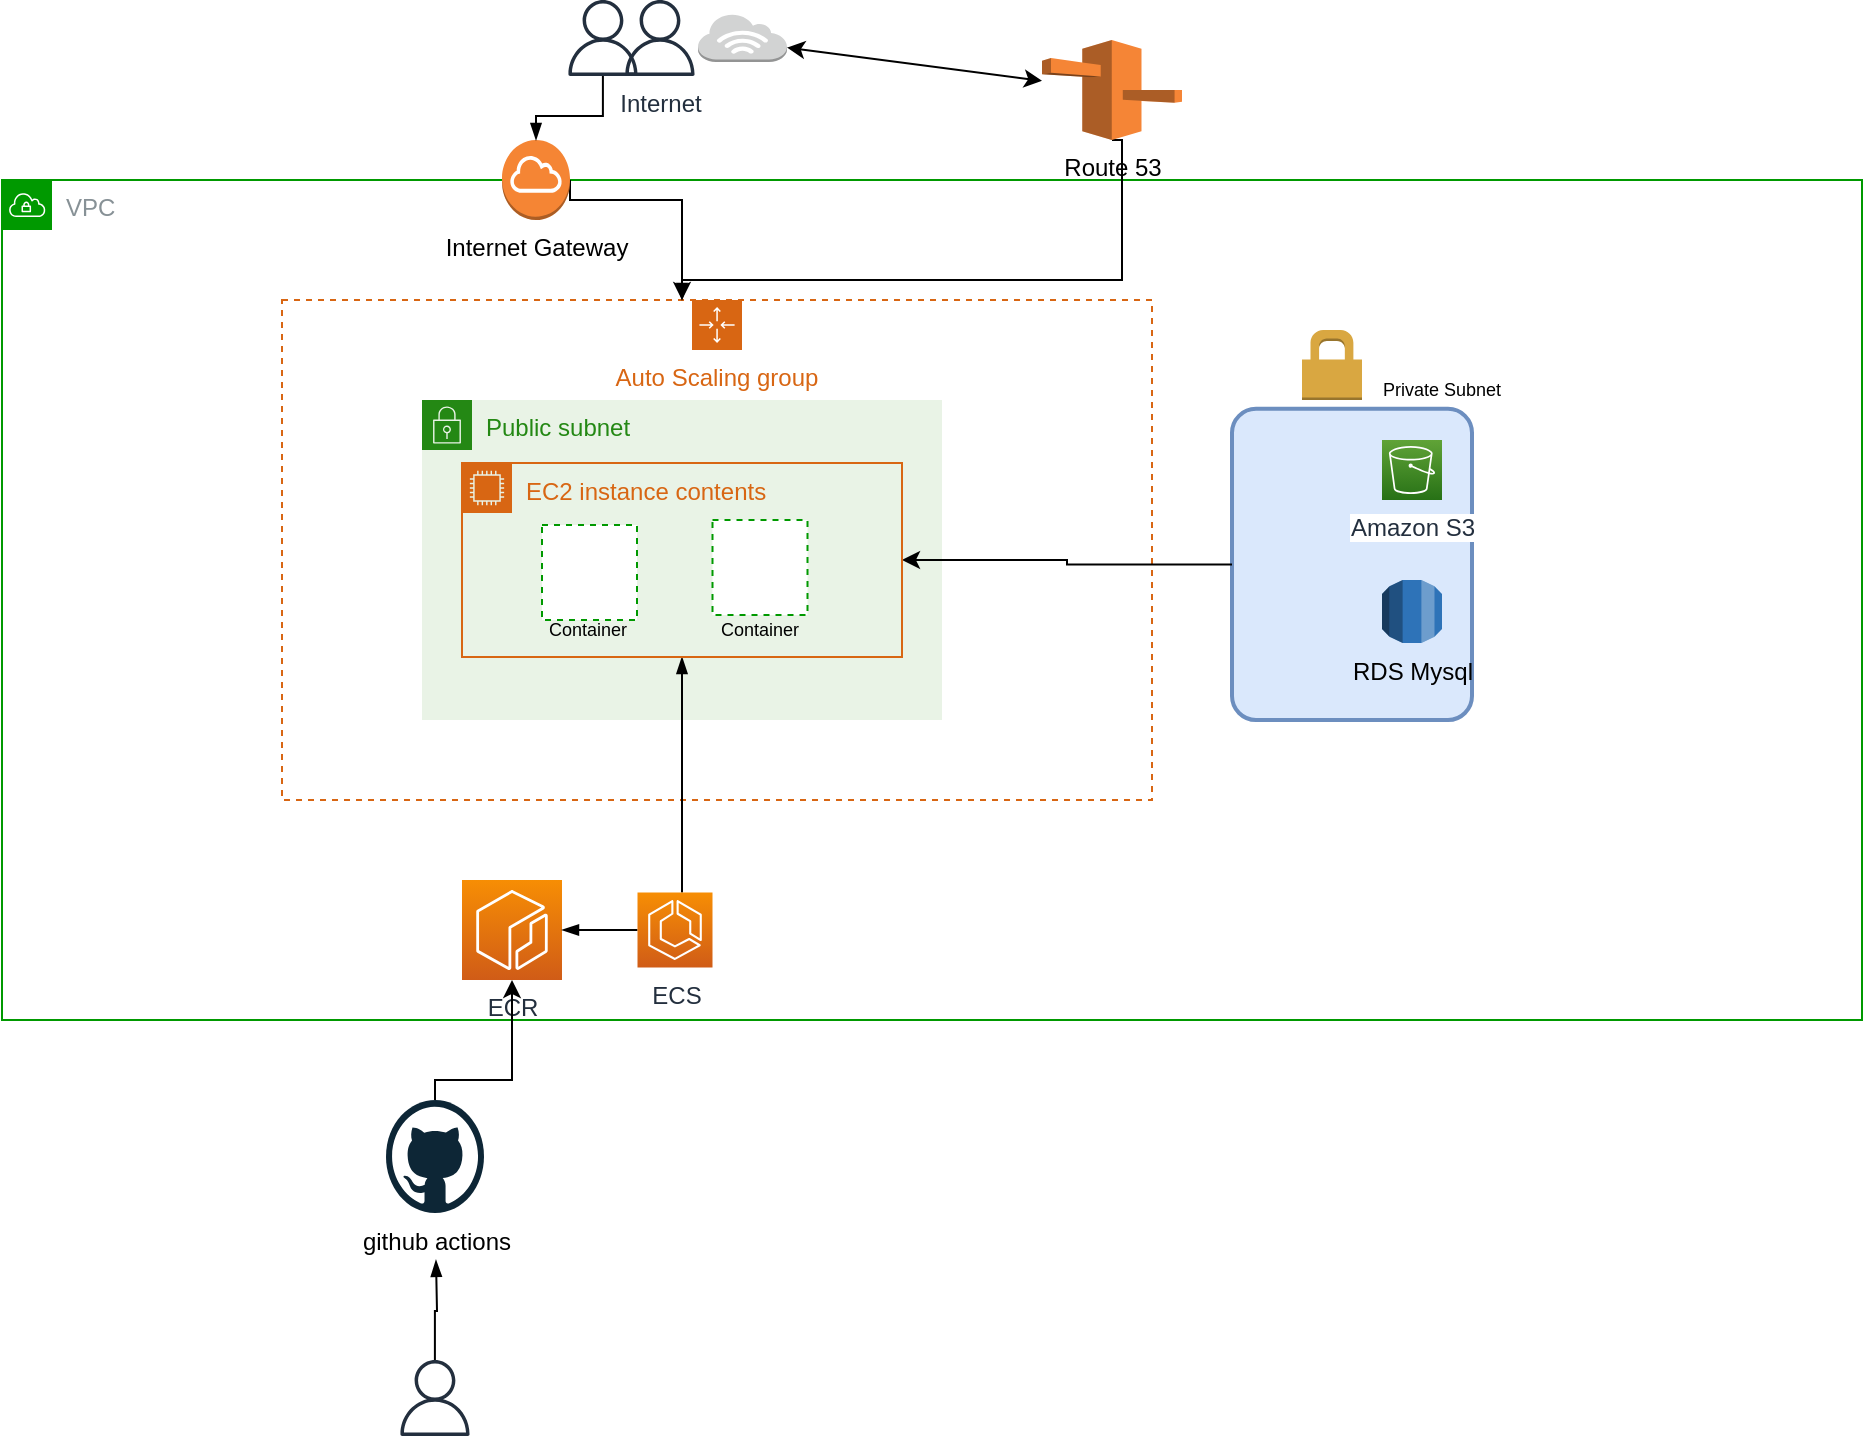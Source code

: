 <mxfile version="13.10.0" type="embed">
    <diagram id="Ht1M8jgEwFfnCIfOTk4-" name="Page-1">
        <mxGraphModel dx="898" dy="635" grid="1" gridSize="10" guides="1" tooltips="1" connect="1" arrows="1" fold="1" page="1" pageScale="1" pageWidth="1169" pageHeight="827" math="0" shadow="0">
            <root>
                <mxCell id="0"/>
                <mxCell id="1" parent="0"/>
                <mxCell id="80oOBuQybgI6wOpb_mNg-7" value="VPC" style="outlineConnect=0;gradientColor=none;html=1;whiteSpace=wrap;fontSize=12;fontStyle=0;shape=mxgraph.aws4.group;grIcon=mxgraph.aws4.group_vpc;fillColor=none;verticalAlign=top;align=left;spacingLeft=30;fontColor=#879196;dashed=0;strokeColor=#009900;" parent="1" vertex="1">
                    <mxGeometry x="80" y="90" width="930" height="420" as="geometry"/>
                </mxCell>
                <mxCell id="80oOBuQybgI6wOpb_mNg-19" value="" style="rounded=1;arcSize=10;dashed=0;fillColor=#dae8fc;strokeWidth=2;strokeColor=#6c8ebf;" parent="1" vertex="1">
                    <mxGeometry x="695" y="204.38" width="120" height="155.62" as="geometry"/>
                </mxCell>
                <mxCell id="80oOBuQybgI6wOpb_mNg-32" value="Public subnet" style="points=[[0,0],[0.25,0],[0.5,0],[0.75,0],[1,0],[1,0.25],[1,0.5],[1,0.75],[1,1],[0.75,1],[0.5,1],[0.25,1],[0,1],[0,0.75],[0,0.5],[0,0.25]];outlineConnect=0;gradientColor=none;html=1;whiteSpace=wrap;fontSize=12;fontStyle=0;shape=mxgraph.aws4.group;grIcon=mxgraph.aws4.group_security_group;grStroke=0;strokeColor=#248814;fillColor=#E9F3E6;verticalAlign=top;align=left;spacingLeft=30;fontColor=#248814;dashed=0;" parent="1" vertex="1">
                    <mxGeometry x="290" y="200" width="260" height="160" as="geometry"/>
                </mxCell>
                <mxCell id="80oOBuQybgI6wOpb_mNg-1" value="Auto Scaling group" style="points=[[0,0],[0.25,0],[0.5,0],[0.75,0],[1,0],[1,0.25],[1,0.5],[1,0.75],[1,1],[0.75,1],[0.5,1],[0.25,1],[0,1],[0,0.75],[0,0.5],[0,0.25]];outlineConnect=0;gradientColor=none;html=1;whiteSpace=wrap;fontSize=12;fontStyle=0;shape=mxgraph.aws4.groupCenter;grIcon=mxgraph.aws4.group_auto_scaling_group;grStroke=1;strokeColor=#D86613;fillColor=none;verticalAlign=top;align=center;fontColor=#D86613;dashed=1;spacingTop=25;" parent="1" vertex="1">
                    <mxGeometry x="220" y="150" width="435" height="250" as="geometry"/>
                </mxCell>
                <mxCell id="UEzPUAAOIrF-is8g5C7q-116" value="Amazon S3" style="outlineConnect=0;fontColor=#232F3E;gradientColor=#60A337;gradientDirection=north;fillColor=#277116;strokeColor=#ffffff;dashed=0;verticalLabelPosition=bottom;verticalAlign=top;align=center;html=1;fontSize=12;fontStyle=0;aspect=fixed;shape=mxgraph.aws4.resourceIcon;resIcon=mxgraph.aws4.s3;labelBackgroundColor=#ffffff;" parent="1" vertex="1">
                    <mxGeometry x="770" y="220" width="30" height="30" as="geometry"/>
                </mxCell>
                <mxCell id="80oOBuQybgI6wOpb_mNg-3" value="ECR" style="outlineConnect=0;fontColor=#232F3E;gradientColor=#F78E04;gradientDirection=north;fillColor=#D05C17;strokeColor=#ffffff;dashed=0;verticalLabelPosition=bottom;verticalAlign=top;align=center;html=1;fontSize=12;fontStyle=0;aspect=fixed;shape=mxgraph.aws4.resourceIcon;resIcon=mxgraph.aws4.ecr;" parent="1" vertex="1">
                    <mxGeometry x="310" y="440" width="50" height="50" as="geometry"/>
                </mxCell>
                <mxCell id="lsDsI2hCd1Bi6timIz1T-1" style="edgeStyle=orthogonalEdgeStyle;rounded=0;orthogonalLoop=1;jettySize=auto;html=1;entryX=0.5;entryY=1;entryDx=0;entryDy=0;endArrow=blockThin;endFill=1;" parent="1" source="80oOBuQybgI6wOpb_mNg-4" target="80oOBuQybgI6wOpb_mNg-33" edge="1">
                    <mxGeometry relative="1" as="geometry">
                        <Array as="points">
                            <mxPoint x="420" y="390"/>
                            <mxPoint x="420" y="390"/>
                        </Array>
                    </mxGeometry>
                </mxCell>
                <mxCell id="lsDsI2hCd1Bi6timIz1T-2" value="" style="edgeStyle=orthogonalEdgeStyle;rounded=0;orthogonalLoop=1;jettySize=auto;html=1;endArrow=blockThin;endFill=1;" parent="1" source="80oOBuQybgI6wOpb_mNg-4" target="80oOBuQybgI6wOpb_mNg-3" edge="1">
                    <mxGeometry relative="1" as="geometry"/>
                </mxCell>
                <mxCell id="80oOBuQybgI6wOpb_mNg-4" value="ECS" style="outlineConnect=0;fontColor=#232F3E;gradientColor=#F78E04;gradientDirection=north;fillColor=#D05C17;strokeColor=#ffffff;dashed=0;verticalLabelPosition=bottom;verticalAlign=top;align=center;html=1;fontSize=12;fontStyle=0;aspect=fixed;shape=mxgraph.aws4.resourceIcon;resIcon=mxgraph.aws4.ecs;" parent="1" vertex="1">
                    <mxGeometry x="397.75" y="446.25" width="37.5" height="37.5" as="geometry"/>
                </mxCell>
                <mxCell id="80oOBuQybgI6wOpb_mNg-9" value="RDS Mysql" style="outlineConnect=0;dashed=0;verticalLabelPosition=bottom;verticalAlign=top;align=center;html=1;shape=mxgraph.aws3.rds;fillColor=#2E73B8;gradientColor=none;" parent="1" vertex="1">
                    <mxGeometry x="770" y="290" width="30" height="31.5" as="geometry"/>
                </mxCell>
                <mxCell id="80oOBuQybgI6wOpb_mNg-14" style="edgeStyle=orthogonalEdgeStyle;rounded=0;orthogonalLoop=1;jettySize=auto;html=1;exitX=0.5;exitY=1;exitDx=0;exitDy=0;exitPerimeter=0;" parent="1" source="80oOBuQybgI6wOpb_mNg-12" target="80oOBuQybgI6wOpb_mNg-1" edge="1">
                    <mxGeometry relative="1" as="geometry">
                        <Array as="points">
                            <mxPoint x="640" y="70"/>
                            <mxPoint x="640" y="140"/>
                            <mxPoint x="420" y="140"/>
                        </Array>
                        <mxPoint x="410" y="160" as="targetPoint"/>
                    </mxGeometry>
                </mxCell>
                <mxCell id="80oOBuQybgI6wOpb_mNg-12" value="Route 53" style="outlineConnect=0;dashed=0;verticalLabelPosition=bottom;verticalAlign=top;align=center;html=1;shape=mxgraph.aws3.route_53;fillColor=#F58536;gradientColor=none;" parent="1" vertex="1">
                    <mxGeometry x="600" y="20" width="70" height="50" as="geometry"/>
                </mxCell>
                <mxCell id="80oOBuQybgI6wOpb_mNg-25" value="" style="edgeStyle=orthogonalEdgeStyle;rounded=0;orthogonalLoop=1;jettySize=auto;html=1;" parent="1" source="80oOBuQybgI6wOpb_mNg-19" target="80oOBuQybgI6wOpb_mNg-33" edge="1">
                    <mxGeometry relative="1" as="geometry"/>
                </mxCell>
                <mxCell id="80oOBuQybgI6wOpb_mNg-20" value="" style="dashed=0;html=1;shape=mxgraph.aws3.permissions;fillColor=#D9A741;gradientColor=none;dashed=0;strokeColor=#009900;" parent="1" vertex="1">
                    <mxGeometry x="730" y="165" width="30" height="35" as="geometry"/>
                </mxCell>
                <mxCell id="80oOBuQybgI6wOpb_mNg-23" style="edgeStyle=orthogonalEdgeStyle;rounded=0;orthogonalLoop=1;jettySize=auto;html=1;exitX=0.5;exitY=1;exitDx=0;exitDy=0;" parent="1" source="80oOBuQybgI6wOpb_mNg-19" target="80oOBuQybgI6wOpb_mNg-19" edge="1">
                    <mxGeometry relative="1" as="geometry"/>
                </mxCell>
                <mxCell id="80oOBuQybgI6wOpb_mNg-30" value="" style="edgeStyle=orthogonalEdgeStyle;rounded=0;orthogonalLoop=1;jettySize=auto;html=1;" parent="1" source="80oOBuQybgI6wOpb_mNg-8" target="80oOBuQybgI6wOpb_mNg-3" edge="1">
                    <mxGeometry relative="1" as="geometry">
                        <Array as="points">
                            <mxPoint x="335" y="540"/>
                        </Array>
                    </mxGeometry>
                </mxCell>
                <mxCell id="lsDsI2hCd1Bi6timIz1T-13" value="" style="edgeStyle=orthogonalEdgeStyle;rounded=0;jumpStyle=arc;orthogonalLoop=1;jettySize=auto;html=1;endArrow=blockThin;endFill=1;" parent="1" source="80oOBuQybgI6wOpb_mNg-29" edge="1">
                    <mxGeometry relative="1" as="geometry">
                        <mxPoint x="297" y="630" as="targetPoint"/>
                    </mxGeometry>
                </mxCell>
                <mxCell id="80oOBuQybgI6wOpb_mNg-29" value="" style="outlineConnect=0;fontColor=#232F3E;gradientColor=none;fillColor=#232F3E;strokeColor=none;dashed=0;verticalLabelPosition=bottom;verticalAlign=top;align=center;html=1;fontSize=12;fontStyle=0;aspect=fixed;pointerEvents=1;shape=mxgraph.aws4.user;" parent="1" vertex="1">
                    <mxGeometry x="277.5" y="679.97" width="38" height="38" as="geometry"/>
                </mxCell>
                <mxCell id="80oOBuQybgI6wOpb_mNg-33" value="EC2 instance contents" style="points=[[0,0],[0.25,0],[0.5,0],[0.75,0],[1,0],[1,0.25],[1,0.5],[1,0.75],[1,1],[0.75,1],[0.5,1],[0.25,1],[0,1],[0,0.75],[0,0.5],[0,0.25]];outlineConnect=0;gradientColor=none;html=1;whiteSpace=wrap;fontSize=12;fontStyle=0;shape=mxgraph.aws4.group;grIcon=mxgraph.aws4.group_ec2_instance_contents;strokeColor=#D86613;fillColor=none;verticalAlign=top;align=left;spacingLeft=30;fontColor=#D86613;dashed=0;" parent="1" vertex="1">
                    <mxGeometry x="310" y="231.5" width="220" height="97" as="geometry"/>
                </mxCell>
                <mxCell id="80oOBuQybgI6wOpb_mNg-34" value="" style="shape=image;html=1;verticalAlign=top;verticalLabelPosition=bottom;labelBackgroundColor=#ffffff;imageAspect=0;aspect=fixed;image=https://cdn3.iconfinder.com/data/icons/social-media-2169/24/social_media_social_media_logo_docker-128.png;strokeColor=#009900;" parent="1" vertex="1">
                    <mxGeometry x="323.25" y="328.5" width="30" height="30" as="geometry"/>
                </mxCell>
                <mxCell id="lsDsI2hCd1Bi6timIz1T-12" style="edgeStyle=orthogonalEdgeStyle;rounded=0;jumpStyle=arc;orthogonalLoop=1;jettySize=auto;html=1;exitX=1;exitY=0.5;exitDx=0;exitDy=0;exitPerimeter=0;endArrow=blockThin;endFill=1;" parent="1" source="80oOBuQybgI6wOpb_mNg-35" target="80oOBuQybgI6wOpb_mNg-1" edge="1">
                    <mxGeometry relative="1" as="geometry">
                        <Array as="points">
                            <mxPoint x="364" y="100"/>
                            <mxPoint x="420" y="100"/>
                        </Array>
                    </mxGeometry>
                </mxCell>
                <mxCell id="80oOBuQybgI6wOpb_mNg-35" value="Internet Gateway" style="outlineConnect=0;dashed=0;verticalLabelPosition=bottom;verticalAlign=top;align=center;html=1;shape=mxgraph.aws3.internet_gateway;fillColor=#F58534;gradientColor=none;strokeColor=#009900;" parent="1" vertex="1">
                    <mxGeometry x="330" y="70" width="34" height="40" as="geometry"/>
                </mxCell>
                <mxCell id="80oOBuQybgI6wOpb_mNg-38" value="" style="whiteSpace=wrap;html=1;aspect=fixed;strokeColor=#009900;dashed=1;fontStyle=1" parent="1" vertex="1">
                    <mxGeometry x="350" y="262.5" width="47.5" height="47.5" as="geometry"/>
                </mxCell>
                <mxCell id="80oOBuQybgI6wOpb_mNg-42" value="" style="whiteSpace=wrap;html=1;aspect=fixed;strokeColor=#009900;dashed=1;fontStyle=1" parent="1" vertex="1">
                    <mxGeometry x="435.25" y="260" width="47.5" height="47.5" as="geometry"/>
                </mxCell>
                <mxCell id="80oOBuQybgI6wOpb_mNg-28" value="" style="shape=image;html=1;verticalAlign=top;verticalLabelPosition=bottom;labelBackgroundColor=#ffffff;imageAspect=0;aspect=fixed;image=https://cdn4.iconfinder.com/data/icons/logos-and-brands/512/194_Laravel_logo_logos-128.png;strokeColor=#009900;" parent="1" vertex="1">
                    <mxGeometry x="435.25" y="274.75" width="29" height="29" as="geometry"/>
                </mxCell>
                <mxCell id="80oOBuQybgI6wOpb_mNg-47" value="&lt;font style=&quot;font-size: 9px&quot;&gt;Container&lt;/font&gt;" style="text;html=1;strokeColor=none;fillColor=none;align=center;verticalAlign=middle;whiteSpace=wrap;rounded=0;dashed=1;" parent="1" vertex="1">
                    <mxGeometry x="353.25" y="303.75" width="40" height="20" as="geometry"/>
                </mxCell>
                <mxCell id="80oOBuQybgI6wOpb_mNg-48" value="&lt;font style=&quot;font-size: 9px&quot;&gt;Container&lt;/font&gt;" style="text;html=1;strokeColor=none;fillColor=none;align=center;verticalAlign=middle;whiteSpace=wrap;rounded=0;dashed=1;" parent="1" vertex="1">
                    <mxGeometry x="439" y="303.75" width="40" height="20" as="geometry"/>
                </mxCell>
                <mxCell id="80oOBuQybgI6wOpb_mNg-50" value="&lt;font style=&quot;font-size: 9px&quot;&gt;Private Subnet&lt;/font&gt;" style="text;html=1;strokeColor=none;fillColor=none;align=center;verticalAlign=middle;whiteSpace=wrap;rounded=0;dashed=1;" parent="1" vertex="1">
                    <mxGeometry x="760" y="184.38" width="80" height="20" as="geometry"/>
                </mxCell>
                <mxCell id="lsDsI2hCd1Bi6timIz1T-4" style="edgeStyle=orthogonalEdgeStyle;rounded=0;orthogonalLoop=1;jettySize=auto;html=1;entryX=0.5;entryY=0;entryDx=0;entryDy=0;entryPerimeter=0;endArrow=blockThin;endFill=1;jumpStyle=arc;" parent="1" source="lsDsI2hCd1Bi6timIz1T-3" target="80oOBuQybgI6wOpb_mNg-35" edge="1">
                    <mxGeometry relative="1" as="geometry"/>
                </mxCell>
                <mxCell id="lsDsI2hCd1Bi6timIz1T-3" value="" style="outlineConnect=0;fontColor=#232F3E;gradientColor=none;fillColor=#232F3E;strokeColor=none;dashed=0;verticalLabelPosition=bottom;verticalAlign=top;align=center;html=1;fontSize=12;fontStyle=0;aspect=fixed;pointerEvents=1;shape=mxgraph.aws4.user;" parent="1" vertex="1">
                    <mxGeometry x="361.5" width="38" height="38" as="geometry"/>
                </mxCell>
                <mxCell id="lsDsI2hCd1Bi6timIz1T-5" value="Internet" style="outlineConnect=0;fontColor=#232F3E;gradientColor=none;fillColor=#232F3E;strokeColor=none;dashed=0;verticalLabelPosition=bottom;verticalAlign=top;align=center;html=1;fontSize=12;fontStyle=0;aspect=fixed;pointerEvents=1;shape=mxgraph.aws4.user;" parent="1" vertex="1">
                    <mxGeometry x="390" width="38" height="38" as="geometry"/>
                </mxCell>
                <mxCell id="lsDsI2hCd1Bi6timIz1T-6" value="" style="outlineConnect=0;dashed=0;verticalLabelPosition=bottom;verticalAlign=top;align=center;html=1;shape=mxgraph.aws3.internet_3;fillColor=#D2D3D3;gradientColor=none;strokeColor=#009900;" parent="1" vertex="1">
                    <mxGeometry x="428" y="7" width="44.5" height="24" as="geometry"/>
                </mxCell>
                <mxCell id="lsDsI2hCd1Bi6timIz1T-9" value="" style="endArrow=classic;startArrow=classic;html=1;exitX=1;exitY=0.7;exitDx=0;exitDy=0;exitPerimeter=0;" parent="1" source="lsDsI2hCd1Bi6timIz1T-6" target="80oOBuQybgI6wOpb_mNg-12" edge="1">
                    <mxGeometry width="50" height="50" relative="1" as="geometry">
                        <mxPoint x="470" y="100" as="sourcePoint"/>
                        <mxPoint x="520" y="50" as="targetPoint"/>
                    </mxGeometry>
                </mxCell>
                <mxCell id="lsDsI2hCd1Bi6timIz1T-11" value="" style="shape=image;html=1;verticalAlign=top;verticalLabelPosition=bottom;labelBackgroundColor=#ffffff;imageAspect=0;aspect=fixed;image=https://cdn4.iconfinder.com/data/icons/logos-brands-5/24/vue-dot-js-128.png;dashed=1;strokeColor=#009900;fillColor=#ffffff;" parent="1" vertex="1">
                    <mxGeometry x="464.25" y="279.25" width="20" height="20" as="geometry"/>
                </mxCell>
                <mxCell id="80oOBuQybgI6wOpb_mNg-8" value="github actions" style="dashed=0;outlineConnect=0;html=1;align=center;labelPosition=center;verticalLabelPosition=bottom;verticalAlign=top;shape=mxgraph.weblogos.github" parent="1" vertex="1">
                    <mxGeometry x="272" y="550" width="49" height="56.5" as="geometry"/>
                </mxCell>
            </root>
        </mxGraphModel>
    </diagram>
</mxfile>
